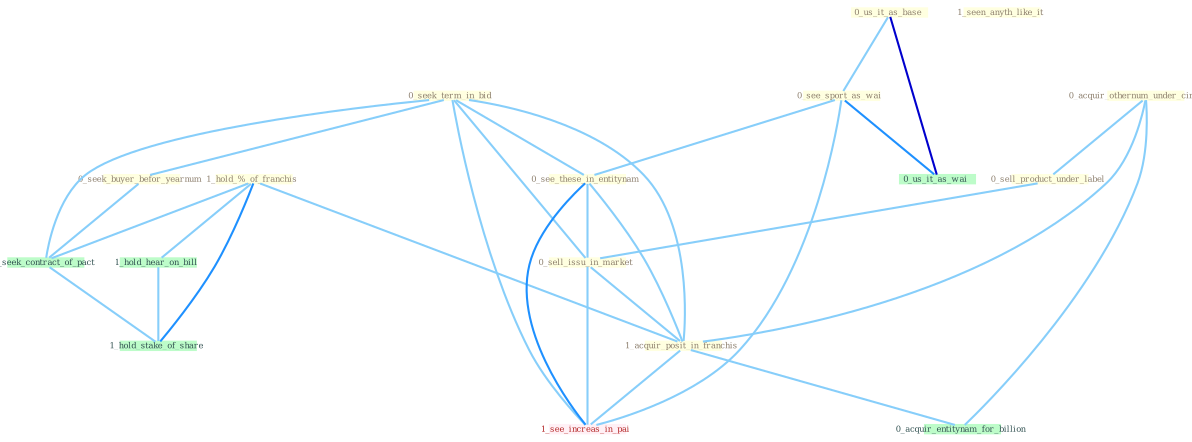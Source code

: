 Graph G{ 
    node
    [shape=polygon,style=filled,width=.5,height=.06,color="#BDFCC9",fixedsize=true,fontsize=4,
    fontcolor="#2f4f4f"];
    {node
    [color="#ffffe0", fontcolor="#8b7d6b"] "0_seek_term_in_bid " "1_hold_%_of_franchis " "1_seen_anyth_like_it " "0_us_it_as_base " "0_seek_buyer_befor_yearnum " "0_acquir_othernum_under_circumst " "0_sell_product_under_label " "0_see_sport_as_wai " "0_see_these_in_entitynam " "0_sell_issu_in_market " "1_acquir_posit_in_franchis "}
{node [color="#fff0f5", fontcolor="#b22222"] "1_see_increas_in_pai "}
edge [color="#B0E2FF"];

	"0_seek_term_in_bid " -- "0_seek_buyer_befor_yearnum " [w="1", color="#87cefa" ];
	"0_seek_term_in_bid " -- "0_see_these_in_entitynam " [w="1", color="#87cefa" ];
	"0_seek_term_in_bid " -- "0_sell_issu_in_market " [w="1", color="#87cefa" ];
	"0_seek_term_in_bid " -- "1_acquir_posit_in_franchis " [w="1", color="#87cefa" ];
	"0_seek_term_in_bid " -- "0_seek_contract_of_pact " [w="1", color="#87cefa" ];
	"0_seek_term_in_bid " -- "1_see_increas_in_pai " [w="1", color="#87cefa" ];
	"1_hold_%_of_franchis " -- "1_acquir_posit_in_franchis " [w="1", color="#87cefa" ];
	"1_hold_%_of_franchis " -- "0_seek_contract_of_pact " [w="1", color="#87cefa" ];
	"1_hold_%_of_franchis " -- "1_hold_hear_on_bill " [w="1", color="#87cefa" ];
	"1_hold_%_of_franchis " -- "1_hold_stake_of_share " [w="2", color="#1e90ff" , len=0.8];
	"0_us_it_as_base " -- "0_see_sport_as_wai " [w="1", color="#87cefa" ];
	"0_us_it_as_base " -- "0_us_it_as_wai " [w="3", color="#0000cd" , len=0.6];
	"0_seek_buyer_befor_yearnum " -- "0_seek_contract_of_pact " [w="1", color="#87cefa" ];
	"0_acquir_othernum_under_circumst " -- "0_sell_product_under_label " [w="1", color="#87cefa" ];
	"0_acquir_othernum_under_circumst " -- "1_acquir_posit_in_franchis " [w="1", color="#87cefa" ];
	"0_acquir_othernum_under_circumst " -- "0_acquir_entitynam_for_billion " [w="1", color="#87cefa" ];
	"0_sell_product_under_label " -- "0_sell_issu_in_market " [w="1", color="#87cefa" ];
	"0_see_sport_as_wai " -- "0_see_these_in_entitynam " [w="1", color="#87cefa" ];
	"0_see_sport_as_wai " -- "0_us_it_as_wai " [w="2", color="#1e90ff" , len=0.8];
	"0_see_sport_as_wai " -- "1_see_increas_in_pai " [w="1", color="#87cefa" ];
	"0_see_these_in_entitynam " -- "0_sell_issu_in_market " [w="1", color="#87cefa" ];
	"0_see_these_in_entitynam " -- "1_acquir_posit_in_franchis " [w="1", color="#87cefa" ];
	"0_see_these_in_entitynam " -- "1_see_increas_in_pai " [w="2", color="#1e90ff" , len=0.8];
	"0_sell_issu_in_market " -- "1_acquir_posit_in_franchis " [w="1", color="#87cefa" ];
	"0_sell_issu_in_market " -- "1_see_increas_in_pai " [w="1", color="#87cefa" ];
	"1_acquir_posit_in_franchis " -- "0_acquir_entitynam_for_billion " [w="1", color="#87cefa" ];
	"1_acquir_posit_in_franchis " -- "1_see_increas_in_pai " [w="1", color="#87cefa" ];
	"0_seek_contract_of_pact " -- "1_hold_stake_of_share " [w="1", color="#87cefa" ];
	"1_hold_hear_on_bill " -- "1_hold_stake_of_share " [w="1", color="#87cefa" ];
}